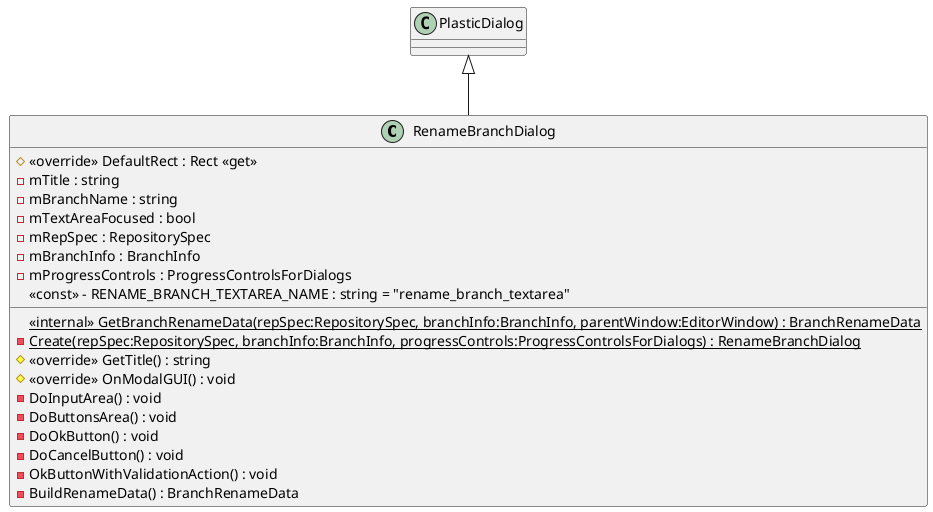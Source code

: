 @startuml
class RenameBranchDialog {
    # <<override>> DefaultRect : Rect <<get>>
    <<internal>> {static} GetBranchRenameData(repSpec:RepositorySpec, branchInfo:BranchInfo, parentWindow:EditorWindow) : BranchRenameData
    {static} - Create(repSpec:RepositorySpec, branchInfo:BranchInfo, progressControls:ProgressControlsForDialogs) : RenameBranchDialog
    # <<override>> GetTitle() : string
    # <<override>> OnModalGUI() : void
    - DoInputArea() : void
    - DoButtonsArea() : void
    - DoOkButton() : void
    - DoCancelButton() : void
    - OkButtonWithValidationAction() : void
    - BuildRenameData() : BranchRenameData
    - mTitle : string
    - mBranchName : string
    - mTextAreaFocused : bool
    - mRepSpec : RepositorySpec
    - mBranchInfo : BranchInfo
    - mProgressControls : ProgressControlsForDialogs
    <<const>> - RENAME_BRANCH_TEXTAREA_NAME : string = "rename_branch_textarea"
}
PlasticDialog <|-- RenameBranchDialog
@enduml
